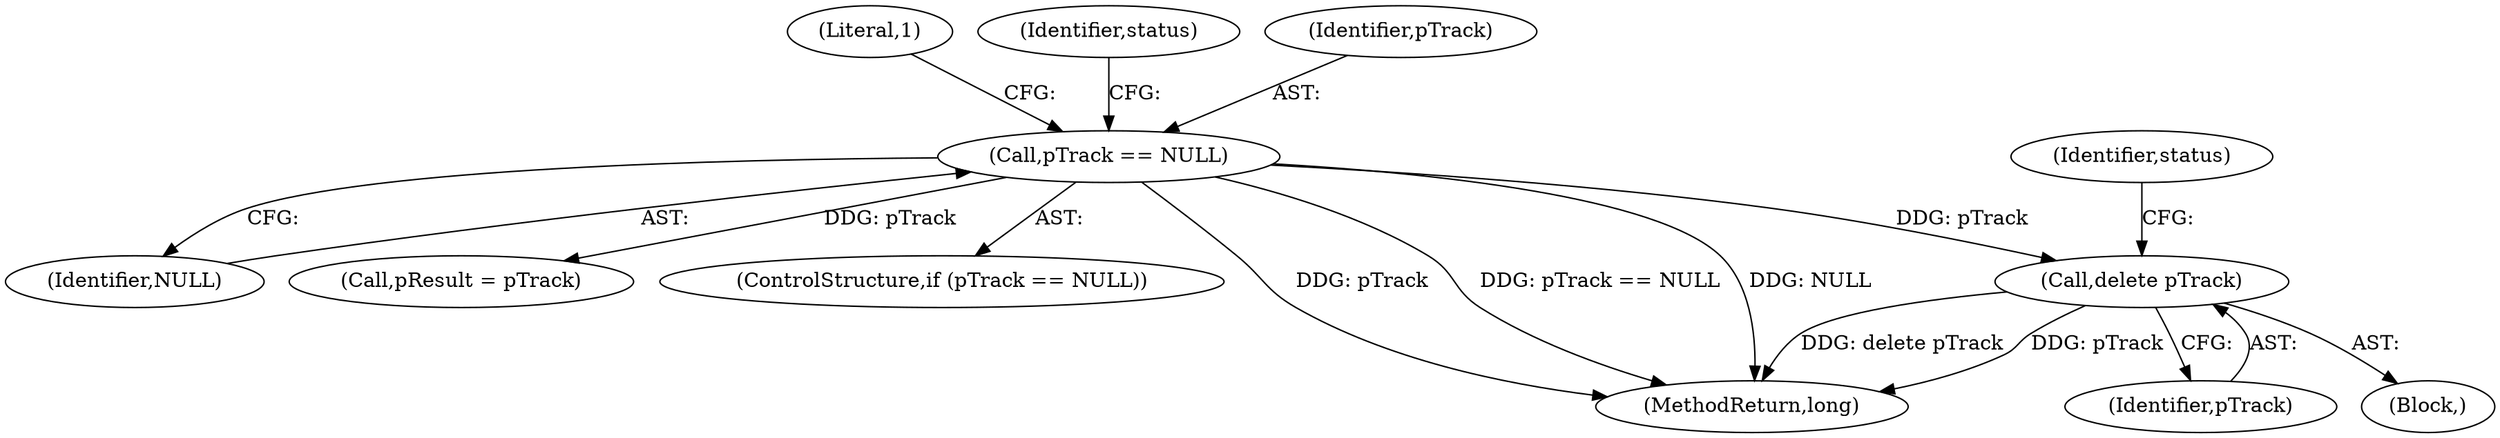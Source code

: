digraph "0_Android_04839626ed859623901ebd3a5fd483982186b59d_234@API" {
"1000138" [label="(Call,delete pTrack)"];
"1000122" [label="(Call,pTrack == NULL)"];
"1000124" [label="(Identifier,NULL)"];
"1000139" [label="(Identifier,pTrack)"];
"1000141" [label="(Identifier,status)"];
"1000127" [label="(Literal,1)"];
"1000130" [label="(Identifier,status)"];
"1000122" [label="(Call,pTrack == NULL)"];
"1000142" [label="(Call,pResult = pTrack)"];
"1000121" [label="(ControlStructure,if (pTrack == NULL))"];
"1000138" [label="(Call,delete pTrack)"];
"1000147" [label="(MethodReturn,long)"];
"1000123" [label="(Identifier,pTrack)"];
"1000137" [label="(Block,)"];
"1000138" -> "1000137"  [label="AST: "];
"1000138" -> "1000139"  [label="CFG: "];
"1000139" -> "1000138"  [label="AST: "];
"1000141" -> "1000138"  [label="CFG: "];
"1000138" -> "1000147"  [label="DDG: delete pTrack"];
"1000138" -> "1000147"  [label="DDG: pTrack"];
"1000122" -> "1000138"  [label="DDG: pTrack"];
"1000122" -> "1000121"  [label="AST: "];
"1000122" -> "1000124"  [label="CFG: "];
"1000123" -> "1000122"  [label="AST: "];
"1000124" -> "1000122"  [label="AST: "];
"1000127" -> "1000122"  [label="CFG: "];
"1000130" -> "1000122"  [label="CFG: "];
"1000122" -> "1000147"  [label="DDG: pTrack"];
"1000122" -> "1000147"  [label="DDG: pTrack == NULL"];
"1000122" -> "1000147"  [label="DDG: NULL"];
"1000122" -> "1000142"  [label="DDG: pTrack"];
}
